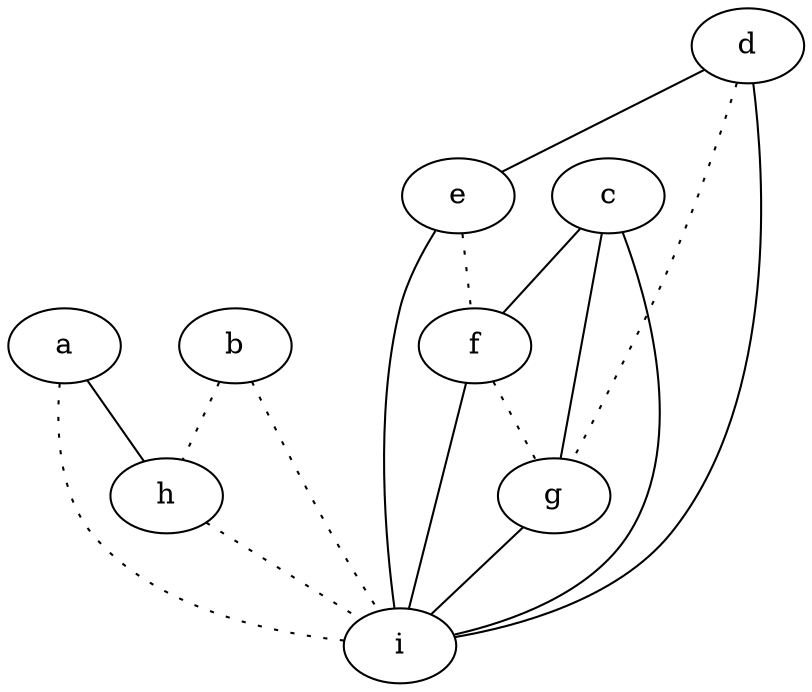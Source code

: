 graph {
a -- h;
a -- i [style=dotted];
b -- h [style=dotted];
b -- i [style=dotted];
c -- f;
c -- g;
c -- i;
d -- e;
d -- g [style=dotted];
d -- i;
e -- f [style=dotted];
e -- i;
f -- g [style=dotted];
f -- i;
g -- i;
h -- i [style=dotted];
}
